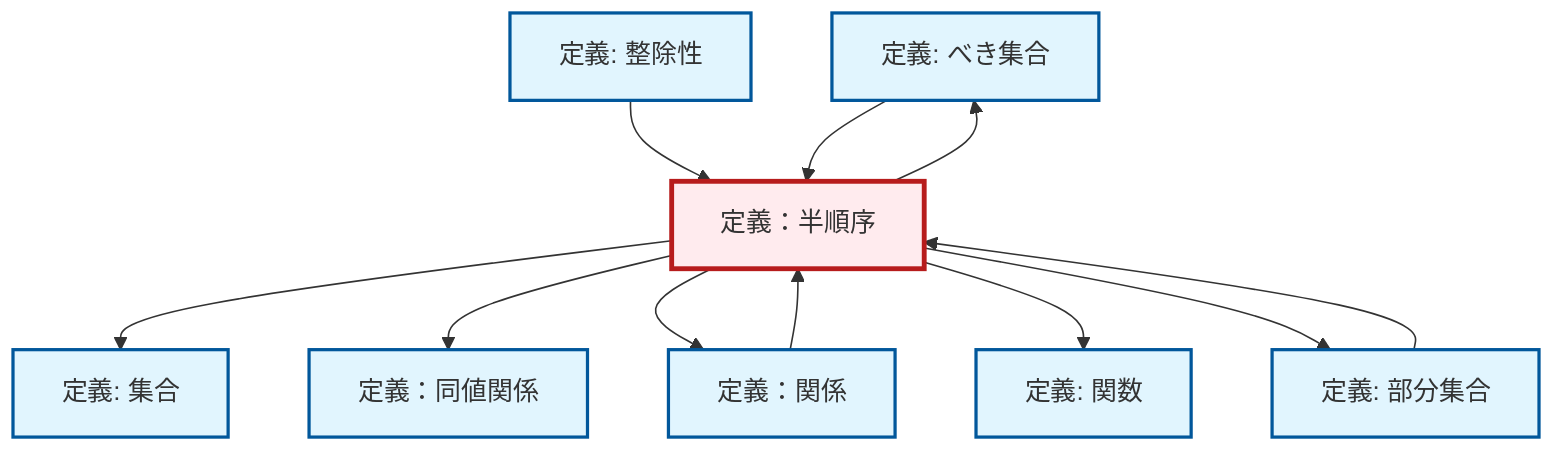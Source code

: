graph TD
    classDef definition fill:#e1f5fe,stroke:#01579b,stroke-width:2px
    classDef theorem fill:#f3e5f5,stroke:#4a148c,stroke-width:2px
    classDef axiom fill:#fff3e0,stroke:#e65100,stroke-width:2px
    classDef example fill:#e8f5e9,stroke:#1b5e20,stroke-width:2px
    classDef current fill:#ffebee,stroke:#b71c1c,stroke-width:3px
    def-equivalence-relation["定義：同値関係"]:::definition
    def-power-set["定義: べき集合"]:::definition
    def-function["定義: 関数"]:::definition
    def-set["定義: 集合"]:::definition
    def-relation["定義：関係"]:::definition
    def-subset["定義: 部分集合"]:::definition
    def-divisibility["定義: 整除性"]:::definition
    def-partial-order["定義：半順序"]:::definition
    def-partial-order --> def-power-set
    def-partial-order --> def-set
    def-divisibility --> def-partial-order
    def-partial-order --> def-equivalence-relation
    def-power-set --> def-partial-order
    def-subset --> def-partial-order
    def-relation --> def-partial-order
    def-partial-order --> def-relation
    def-partial-order --> def-function
    def-partial-order --> def-subset
    class def-partial-order current